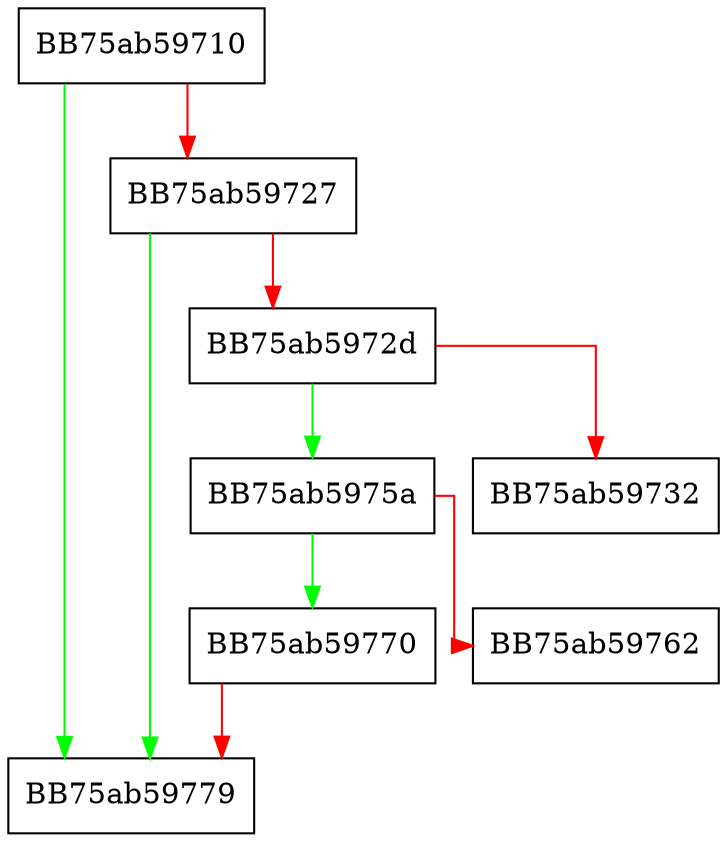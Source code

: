 digraph sumFinalize {
  node [shape="box"];
  graph [splines=ortho];
  BB75ab59710 -> BB75ab59779 [color="green"];
  BB75ab59710 -> BB75ab59727 [color="red"];
  BB75ab59727 -> BB75ab59779 [color="green"];
  BB75ab59727 -> BB75ab5972d [color="red"];
  BB75ab5972d -> BB75ab5975a [color="green"];
  BB75ab5972d -> BB75ab59732 [color="red"];
  BB75ab5975a -> BB75ab59770 [color="green"];
  BB75ab5975a -> BB75ab59762 [color="red"];
  BB75ab59770 -> BB75ab59779 [color="red"];
}